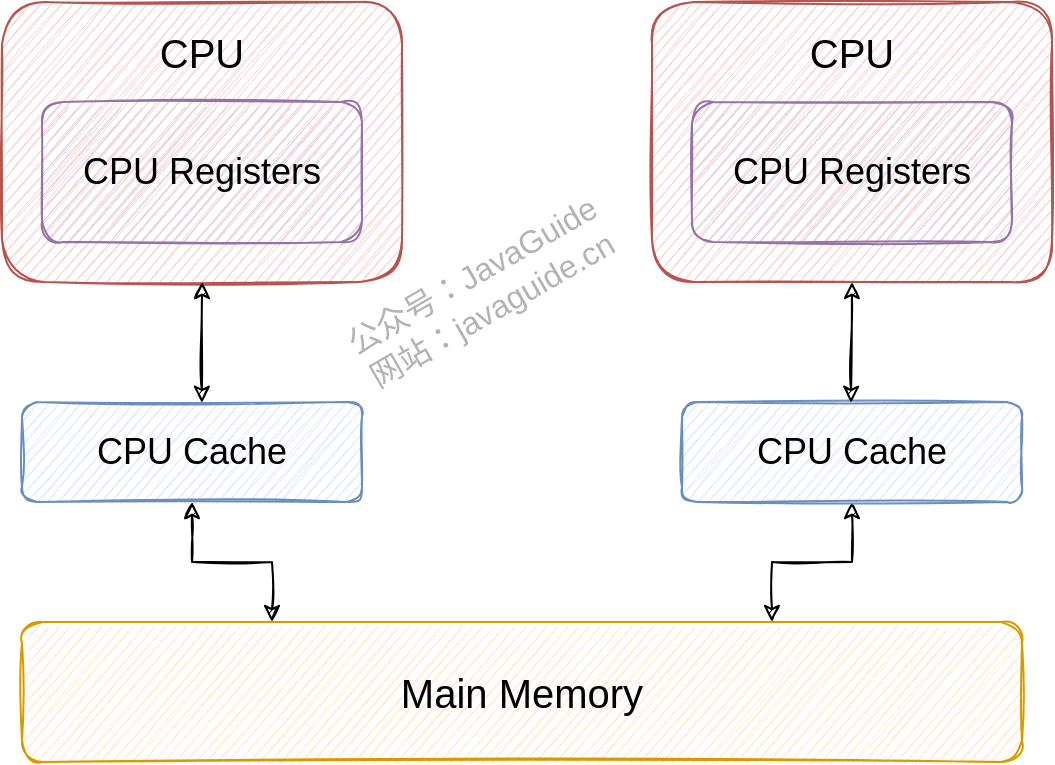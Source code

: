 <mxfile version="13.4.5" type="device"><diagram id="O1q-3gN19tnn94MyZq-a" name="Page-1"><mxGraphModel dx="1106" dy="997" grid="1" gridSize="10" guides="1" tooltips="1" connect="1" arrows="1" fold="1" page="1" pageScale="1" pageWidth="827" pageHeight="1169" math="0" shadow="0"><root><mxCell id="0"/><mxCell id="1" parent="0"/><mxCell id="TzSMdHowHcqSOdLsW5J8-2" value="" style="rounded=1;whiteSpace=wrap;html=1;fontSize=20;fillColor=#f8cecc;strokeColor=#b85450;sketch=1;shadow=0;" parent="1" vertex="1"><mxGeometry x="130" y="290" width="200" height="140" as="geometry"/></mxCell><mxCell id="TzSMdHowHcqSOdLsW5J8-3" value="CPU Registers" style="rounded=1;whiteSpace=wrap;html=1;fillColor=#e1d5e7;strokeColor=#9673a6;sketch=1;fontSize=18;shadow=0;" parent="1" vertex="1"><mxGeometry x="150" y="340" width="160" height="70" as="geometry"/></mxCell><mxCell id="TzSMdHowHcqSOdLsW5J8-19" value="CPU" style="text;html=1;strokeColor=none;fillColor=none;align=center;verticalAlign=middle;whiteSpace=wrap;rounded=0;fontSize=20;sketch=1;shadow=0;" parent="1" vertex="1"><mxGeometry x="180" y="300" width="100" height="30" as="geometry"/></mxCell><mxCell id="z-l-1gPbmzhcdT_TNoZ7-6" style="edgeStyle=orthogonalEdgeStyle;rounded=0;orthogonalLoop=1;jettySize=auto;html=1;entryX=0.25;entryY=0;entryDx=0;entryDy=0;startArrow=classic;startFill=1;sketch=1;" edge="1" parent="1" source="TzSMdHowHcqSOdLsW5J8-23" target="TzSMdHowHcqSOdLsW5J8-27"><mxGeometry relative="1" as="geometry"/></mxCell><mxCell id="TzSMdHowHcqSOdLsW5J8-23" value="CPU Cache" style="rounded=1;whiteSpace=wrap;html=1;fillColor=#dae8fc;sketch=1;fontSize=18;shadow=0;strokeColor=#6c8ebf;" parent="1" vertex="1"><mxGeometry x="140" y="490" width="170" height="50" as="geometry"/></mxCell><mxCell id="TzSMdHowHcqSOdLsW5J8-25" value="" style="endArrow=classic;startArrow=classic;html=1;fontSize=20;exitX=0.529;exitY=0.009;exitDx=0;exitDy=0;exitPerimeter=0;shadow=0;entryX=0.5;entryY=1;entryDx=0;entryDy=0;sketch=1;" parent="1" source="TzSMdHowHcqSOdLsW5J8-23" edge="1" target="TzSMdHowHcqSOdLsW5J8-2"><mxGeometry width="50" height="50" relative="1" as="geometry"><mxPoint x="210" y="500" as="sourcePoint"/><mxPoint x="237" y="405" as="targetPoint"/></mxGeometry></mxCell><mxCell id="TzSMdHowHcqSOdLsW5J8-27" value="Main Memory" style="rounded=1;whiteSpace=wrap;html=1;sketch=1;fontSize=20;shadow=0;fillColor=#ffe6cc;strokeColor=#d79b00;" parent="1" vertex="1"><mxGeometry x="140" y="600" width="500" height="70" as="geometry"/></mxCell><mxCell id="8M2Bw-TtpABfBeQZAiFB-2" value="公众号：JavaGuide&lt;br style=&quot;font-size: 16px&quot;&gt;网站：javaguide.cn" style="text;html=1;strokeColor=none;fillColor=none;align=center;verticalAlign=middle;whiteSpace=wrap;rounded=0;labelBackgroundColor=none;fontSize=16;fontColor=#B3B3B3;rotation=-30;sketch=1;shadow=0;" parent="1" vertex="1"><mxGeometry x="280" y="430" width="180" height="10" as="geometry"/></mxCell><mxCell id="z-l-1gPbmzhcdT_TNoZ7-1" value="" style="rounded=1;whiteSpace=wrap;html=1;fontSize=20;fillColor=#f8cecc;strokeColor=#b85450;sketch=1;shadow=0;" vertex="1" parent="1"><mxGeometry x="455" y="290" width="200" height="140" as="geometry"/></mxCell><mxCell id="z-l-1gPbmzhcdT_TNoZ7-2" value="CPU Registers" style="rounded=1;whiteSpace=wrap;html=1;fillColor=#e1d5e7;strokeColor=#9673a6;sketch=1;fontSize=18;shadow=0;" vertex="1" parent="1"><mxGeometry x="475" y="340" width="160" height="70" as="geometry"/></mxCell><mxCell id="z-l-1gPbmzhcdT_TNoZ7-3" value="CPU" style="text;html=1;strokeColor=none;fillColor=none;align=center;verticalAlign=middle;whiteSpace=wrap;rounded=0;fontSize=20;sketch=1;shadow=0;" vertex="1" parent="1"><mxGeometry x="505" y="300" width="100" height="30" as="geometry"/></mxCell><mxCell id="z-l-1gPbmzhcdT_TNoZ7-7" style="edgeStyle=orthogonalEdgeStyle;rounded=0;orthogonalLoop=1;jettySize=auto;html=1;entryX=0.75;entryY=0;entryDx=0;entryDy=0;startArrow=classic;startFill=1;sketch=1;" edge="1" parent="1" source="z-l-1gPbmzhcdT_TNoZ7-4" target="TzSMdHowHcqSOdLsW5J8-27"><mxGeometry relative="1" as="geometry"/></mxCell><mxCell id="z-l-1gPbmzhcdT_TNoZ7-4" value="CPU Cache" style="rounded=1;whiteSpace=wrap;html=1;strokeColor=#6c8ebf;fillColor=#dae8fc;sketch=1;fontSize=18;shadow=0;" vertex="1" parent="1"><mxGeometry x="470" y="490" width="170" height="50" as="geometry"/></mxCell><mxCell id="z-l-1gPbmzhcdT_TNoZ7-5" value="" style="endArrow=classic;startArrow=classic;html=1;fontSize=20;exitX=0.529;exitY=0.009;exitDx=0;exitDy=0;exitPerimeter=0;shadow=0;sketch=1;" edge="1" parent="1"><mxGeometry width="50" height="50" relative="1" as="geometry"><mxPoint x="554.5" y="490.45" as="sourcePoint"/><mxPoint x="555" y="430" as="targetPoint"/></mxGeometry></mxCell></root></mxGraphModel></diagram></mxfile>